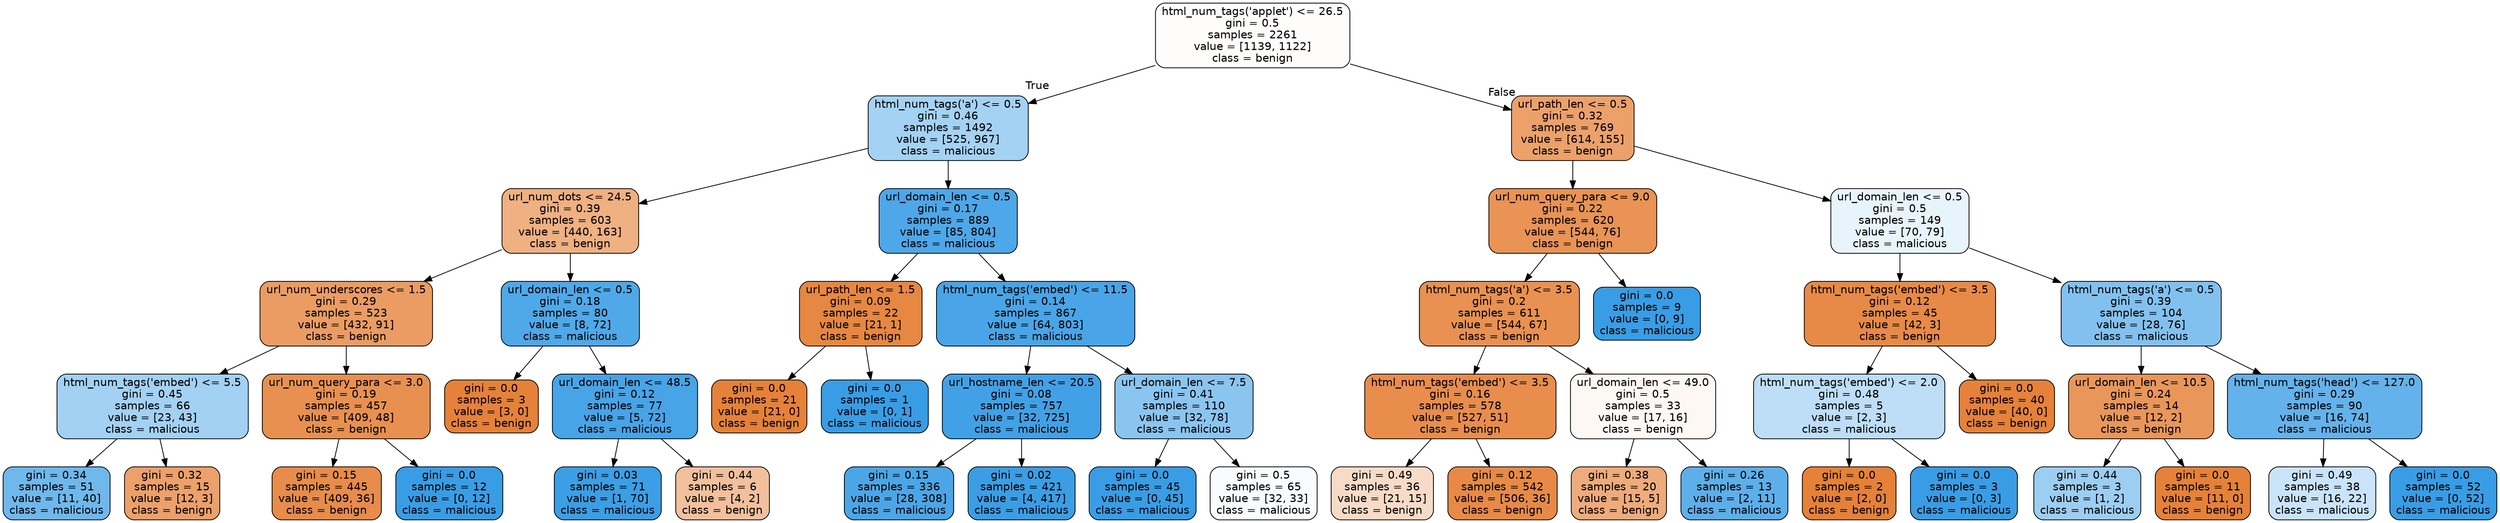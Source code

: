 digraph Tree {
node [shape=box, style="filled, rounded", color="black", fontname="helvetica"] ;
edge [fontname="helvetica"] ;
0 [label="html_num_tags('applet') <= 26.5\ngini = 0.5\nsamples = 2261\nvalue = [1139, 1122]\nclass = benign", fillcolor="#fffdfc"] ;
1 [label="html_num_tags('a') <= 0.5\ngini = 0.46\nsamples = 1492\nvalue = [525, 967]\nclass = malicious", fillcolor="#a4d2f3"] ;
0 -> 1 [labeldistance=2.5, labelangle=45, headlabel="True"] ;
2 [label="url_num_dots <= 24.5\ngini = 0.39\nsamples = 603\nvalue = [440, 163]\nclass = benign", fillcolor="#efb082"] ;
1 -> 2 ;
3 [label="url_num_underscores <= 1.5\ngini = 0.29\nsamples = 523\nvalue = [432, 91]\nclass = benign", fillcolor="#ea9c63"] ;
2 -> 3 ;
4 [label="html_num_tags('embed') <= 5.5\ngini = 0.45\nsamples = 66\nvalue = [23, 43]\nclass = malicious", fillcolor="#a3d1f3"] ;
3 -> 4 ;
5 [label="gini = 0.34\nsamples = 51\nvalue = [11, 40]\nclass = malicious", fillcolor="#6fb8ec"] ;
4 -> 5 ;
6 [label="gini = 0.32\nsamples = 15\nvalue = [12, 3]\nclass = benign", fillcolor="#eca06a"] ;
4 -> 6 ;
7 [label="url_num_query_para <= 3.0\ngini = 0.19\nsamples = 457\nvalue = [409, 48]\nclass = benign", fillcolor="#e89050"] ;
3 -> 7 ;
8 [label="gini = 0.15\nsamples = 445\nvalue = [409, 36]\nclass = benign", fillcolor="#e78c4a"] ;
7 -> 8 ;
9 [label="gini = 0.0\nsamples = 12\nvalue = [0, 12]\nclass = malicious", fillcolor="#399de5"] ;
7 -> 9 ;
10 [label="url_domain_len <= 0.5\ngini = 0.18\nsamples = 80\nvalue = [8, 72]\nclass = malicious", fillcolor="#4fa8e8"] ;
2 -> 10 ;
11 [label="gini = 0.0\nsamples = 3\nvalue = [3, 0]\nclass = benign", fillcolor="#e58139"] ;
10 -> 11 ;
12 [label="url_domain_len <= 48.5\ngini = 0.12\nsamples = 77\nvalue = [5, 72]\nclass = malicious", fillcolor="#47a4e7"] ;
10 -> 12 ;
13 [label="gini = 0.03\nsamples = 71\nvalue = [1, 70]\nclass = malicious", fillcolor="#3c9ee5"] ;
12 -> 13 ;
14 [label="gini = 0.44\nsamples = 6\nvalue = [4, 2]\nclass = benign", fillcolor="#f2c09c"] ;
12 -> 14 ;
15 [label="url_domain_len <= 0.5\ngini = 0.17\nsamples = 889\nvalue = [85, 804]\nclass = malicious", fillcolor="#4ea7e8"] ;
1 -> 15 ;
16 [label="url_path_len <= 1.5\ngini = 0.09\nsamples = 22\nvalue = [21, 1]\nclass = benign", fillcolor="#e68742"] ;
15 -> 16 ;
17 [label="gini = 0.0\nsamples = 21\nvalue = [21, 0]\nclass = benign", fillcolor="#e58139"] ;
16 -> 17 ;
18 [label="gini = 0.0\nsamples = 1\nvalue = [0, 1]\nclass = malicious", fillcolor="#399de5"] ;
16 -> 18 ;
19 [label="html_num_tags('embed') <= 11.5\ngini = 0.14\nsamples = 867\nvalue = [64, 803]\nclass = malicious", fillcolor="#49a5e7"] ;
15 -> 19 ;
20 [label="url_hostname_len <= 20.5\ngini = 0.08\nsamples = 757\nvalue = [32, 725]\nclass = malicious", fillcolor="#42a1e6"] ;
19 -> 20 ;
21 [label="gini = 0.15\nsamples = 336\nvalue = [28, 308]\nclass = malicious", fillcolor="#4ba6e7"] ;
20 -> 21 ;
22 [label="gini = 0.02\nsamples = 421\nvalue = [4, 417]\nclass = malicious", fillcolor="#3b9ee5"] ;
20 -> 22 ;
23 [label="url_domain_len <= 7.5\ngini = 0.41\nsamples = 110\nvalue = [32, 78]\nclass = malicious", fillcolor="#8ac5f0"] ;
19 -> 23 ;
24 [label="gini = 0.0\nsamples = 45\nvalue = [0, 45]\nclass = malicious", fillcolor="#399de5"] ;
23 -> 24 ;
25 [label="gini = 0.5\nsamples = 65\nvalue = [32, 33]\nclass = malicious", fillcolor="#f9fcfe"] ;
23 -> 25 ;
26 [label="url_path_len <= 0.5\ngini = 0.32\nsamples = 769\nvalue = [614, 155]\nclass = benign", fillcolor="#eca16b"] ;
0 -> 26 [labeldistance=2.5, labelangle=-45, headlabel="False"] ;
27 [label="url_num_query_para <= 9.0\ngini = 0.22\nsamples = 620\nvalue = [544, 76]\nclass = benign", fillcolor="#e99355"] ;
26 -> 27 ;
28 [label="html_num_tags('a') <= 3.5\ngini = 0.2\nsamples = 611\nvalue = [544, 67]\nclass = benign", fillcolor="#e89151"] ;
27 -> 28 ;
29 [label="html_num_tags('embed') <= 3.5\ngini = 0.16\nsamples = 578\nvalue = [527, 51]\nclass = benign", fillcolor="#e88d4c"] ;
28 -> 29 ;
30 [label="gini = 0.49\nsamples = 36\nvalue = [21, 15]\nclass = benign", fillcolor="#f8dbc6"] ;
29 -> 30 ;
31 [label="gini = 0.12\nsamples = 542\nvalue = [506, 36]\nclass = benign", fillcolor="#e78a47"] ;
29 -> 31 ;
32 [label="url_domain_len <= 49.0\ngini = 0.5\nsamples = 33\nvalue = [17, 16]\nclass = benign", fillcolor="#fdf8f3"] ;
28 -> 32 ;
33 [label="gini = 0.38\nsamples = 20\nvalue = [15, 5]\nclass = benign", fillcolor="#eeab7b"] ;
32 -> 33 ;
34 [label="gini = 0.26\nsamples = 13\nvalue = [2, 11]\nclass = malicious", fillcolor="#5dafea"] ;
32 -> 34 ;
35 [label="gini = 0.0\nsamples = 9\nvalue = [0, 9]\nclass = malicious", fillcolor="#399de5"] ;
27 -> 35 ;
36 [label="url_domain_len <= 0.5\ngini = 0.5\nsamples = 149\nvalue = [70, 79]\nclass = malicious", fillcolor="#e8f4fc"] ;
26 -> 36 ;
37 [label="html_num_tags('embed') <= 3.5\ngini = 0.12\nsamples = 45\nvalue = [42, 3]\nclass = benign", fillcolor="#e78a47"] ;
36 -> 37 ;
38 [label="html_num_tags('embed') <= 2.0\ngini = 0.48\nsamples = 5\nvalue = [2, 3]\nclass = malicious", fillcolor="#bddef6"] ;
37 -> 38 ;
39 [label="gini = 0.0\nsamples = 2\nvalue = [2, 0]\nclass = benign", fillcolor="#e58139"] ;
38 -> 39 ;
40 [label="gini = 0.0\nsamples = 3\nvalue = [0, 3]\nclass = malicious", fillcolor="#399de5"] ;
38 -> 40 ;
41 [label="gini = 0.0\nsamples = 40\nvalue = [40, 0]\nclass = benign", fillcolor="#e58139"] ;
37 -> 41 ;
42 [label="html_num_tags('a') <= 0.5\ngini = 0.39\nsamples = 104\nvalue = [28, 76]\nclass = malicious", fillcolor="#82c1ef"] ;
36 -> 42 ;
43 [label="url_domain_len <= 10.5\ngini = 0.24\nsamples = 14\nvalue = [12, 2]\nclass = benign", fillcolor="#e9965a"] ;
42 -> 43 ;
44 [label="gini = 0.44\nsamples = 3\nvalue = [1, 2]\nclass = malicious", fillcolor="#9ccef2"] ;
43 -> 44 ;
45 [label="gini = 0.0\nsamples = 11\nvalue = [11, 0]\nclass = benign", fillcolor="#e58139"] ;
43 -> 45 ;
46 [label="html_num_tags('head') <= 127.0\ngini = 0.29\nsamples = 90\nvalue = [16, 74]\nclass = malicious", fillcolor="#64b2eb"] ;
42 -> 46 ;
47 [label="gini = 0.49\nsamples = 38\nvalue = [16, 22]\nclass = malicious", fillcolor="#c9e4f8"] ;
46 -> 47 ;
48 [label="gini = 0.0\nsamples = 52\nvalue = [0, 52]\nclass = malicious", fillcolor="#399de5"] ;
46 -> 48 ;
}